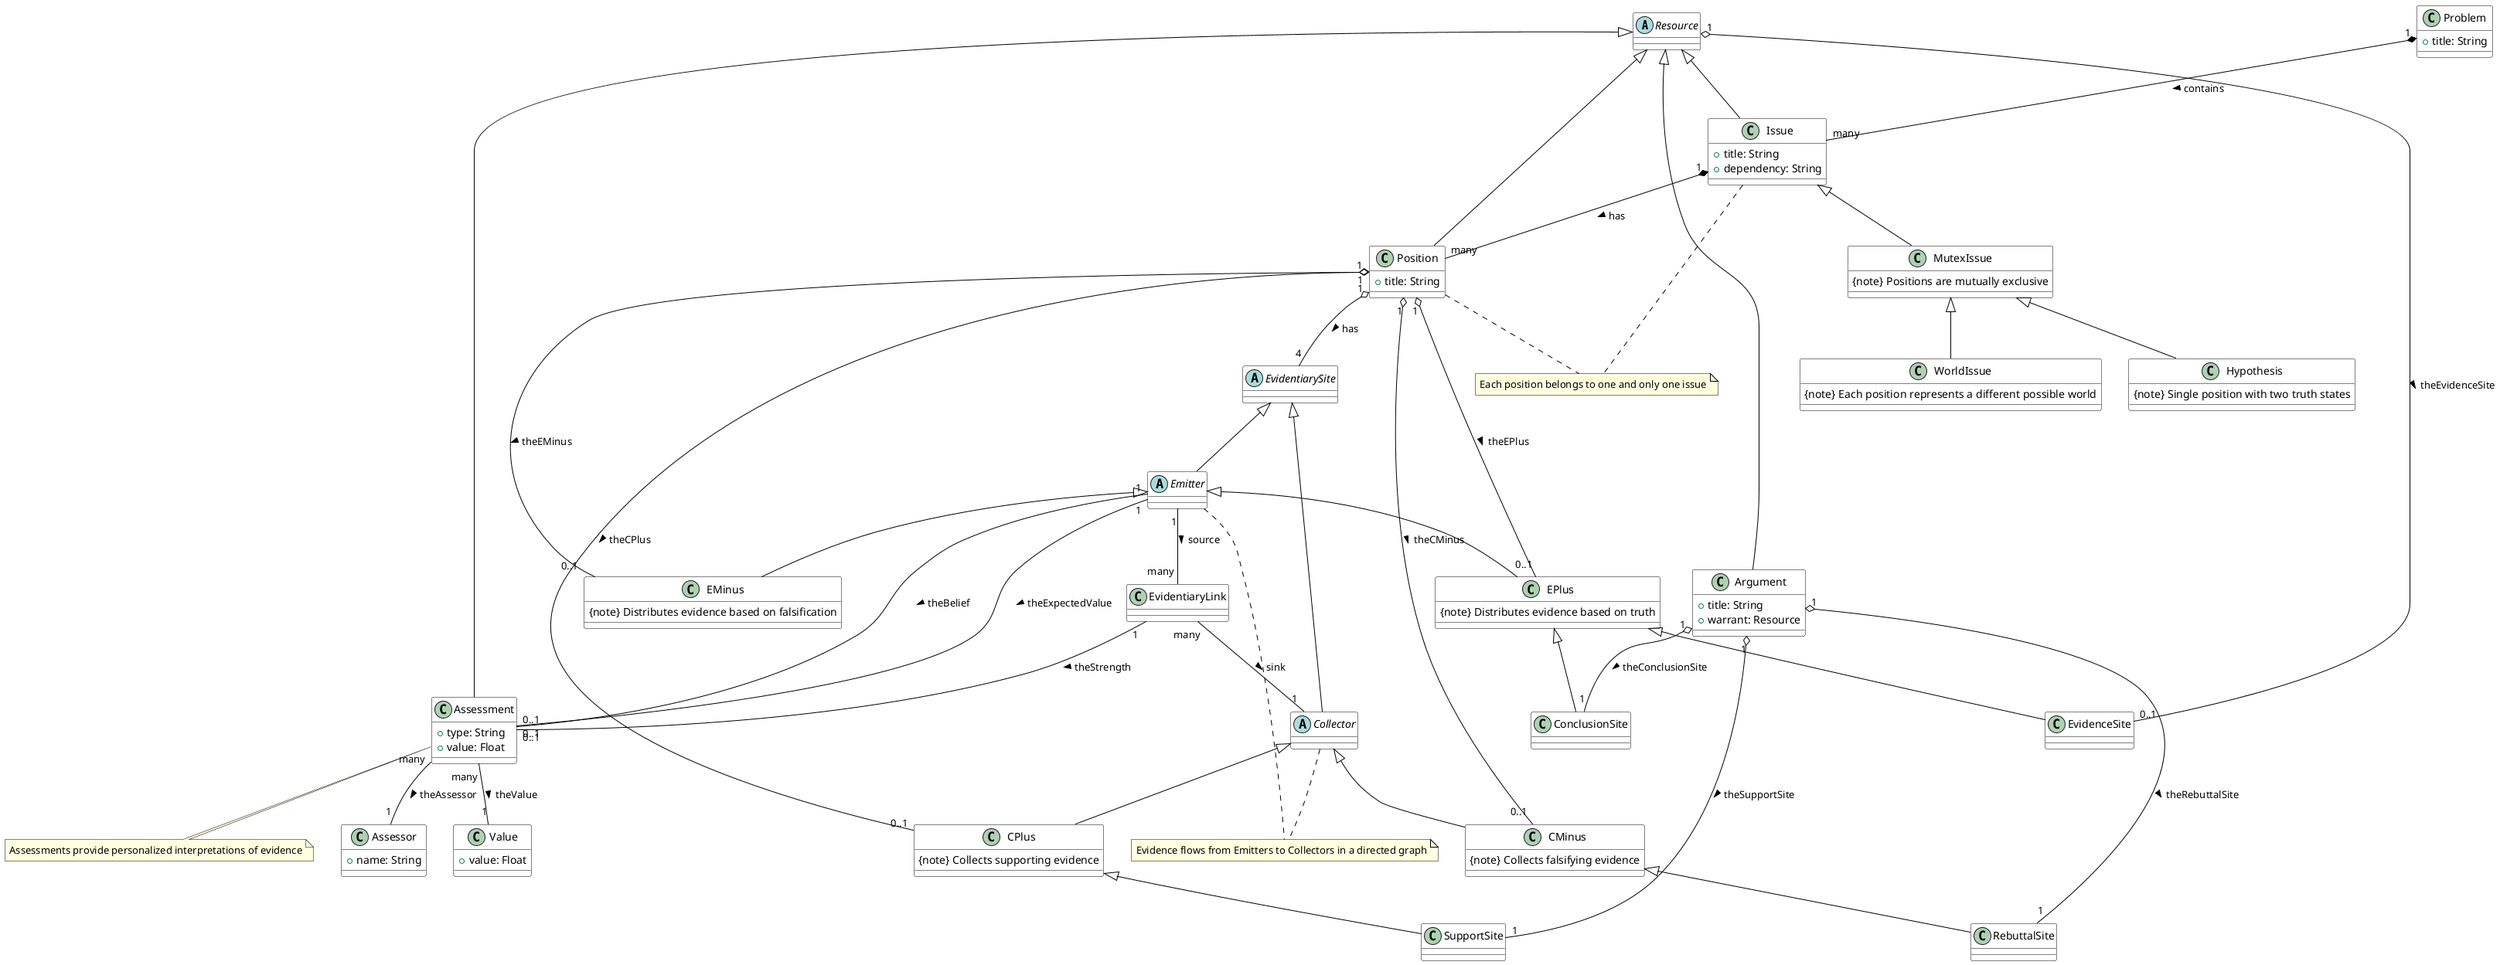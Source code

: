@startuml HyperIBIS_Model

' Style definitions
skinparam class {
  BackgroundColor White
  ArrowColor Black
  BorderColor Black
}
skinparam note {
  BackgroundColor LightYellow
  BorderColor Black
}

' Base classes
abstract class Resource {
}

abstract class EvidentiarySite {
}

abstract class Emitter {
}

abstract class Collector {
}

' Main classes
class Problem {
  +title: String
}

class Issue {
  +title: String
  +dependency: String
}

class Position {
  +title: String
}

class Argument {
  +title: String
  +warrant: Resource
}

class Assessment {
  +type: String
  +value: Float
}

class Assessor {
  +name: String
}

class Value {
  +value: Float
}

' Specialized Issue types
class MutexIssue {
  {note} Positions are mutually exclusive
}

class Hypothesis {
  {note} Single position with two truth states
}

class WorldIssue {
  {note} Each position represents a different possible world
}

' Evidentiary site types
class EPlus {
  {note} Distributes evidence based on truth
}

class EMinus {
  {note} Distributes evidence based on falsification
}

class CPlus {
  {note} Collects supporting evidence
}

class CMinus {
  {note} Collects falsifying evidence
}

class EvidenceSite {
}

class SupportSite {
}

class RebuttalSite {
}

class ConclusionSite {
}

class EvidentiaryLink {
}

' Inheritance relationships
Resource <|-- Issue
Resource <|-- Position
Resource <|-- Argument
Resource <|-- Assessment

Issue <|-- MutexIssue
MutexIssue <|-- Hypothesis
MutexIssue <|-- WorldIssue

EvidentiarySite <|-- Emitter
EvidentiarySite <|-- Collector

Emitter <|-- EPlus
Emitter <|-- EMinus

Collector <|-- CPlus
Collector <|-- CMinus

EPlus <|-- EvidenceSite
EPlus <|-- ConclusionSite

CPlus <|-- SupportSite
CMinus <|-- RebuttalSite

' Associations
Problem "1" *-- "many" Issue : contains >
Issue "1" *-- "many" Position : has >
Position "1" o-- "4" EvidentiarySite : has >
Position "1" o-- "0..1" CPlus : theCPlus >
Position "1" o-- "0..1" CMinus : theCMinus >
Position "1" o-- "0..1" EPlus : theEPlus >
Position "1" o-- "0..1" EMinus : theEMinus >

Argument "1" o-- "1" SupportSite : theSupportSite >
Argument "1" o-- "1" RebuttalSite : theRebuttalSite >
Argument "1" o-- "1" ConclusionSite : theConclusionSite >

Resource "1" o-- "0..1" EvidenceSite : theEvidenceSite >

Emitter "1" -- "many" EvidentiaryLink : source >
EvidentiaryLink "many" -- "1" Collector : sink >

Assessment "many" -- "1" Assessor : theAssessor >
Assessment "many" -- "1" Value : theValue >

Emitter "1" -- "0..1" Assessment : theBelief >
Emitter "1" -- "0..1" Assessment : theExpectedValue >
EvidentiaryLink "1" -- "0..1" Assessment : theStrength >

note "Each position belongs to one and only one issue" as N1
Position .. N1
Issue .. N1

note "Evidence flows from Emitters to Collectors in a directed graph" as N2
Emitter .. N2
Collector .. N2

note "Assessments provide personalized interpretations of evidence" as N3
Assessment .. N3

@enduml
